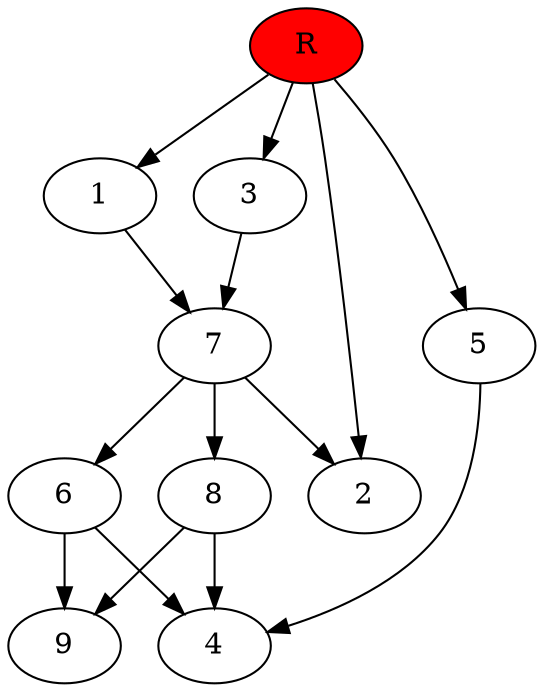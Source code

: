 digraph prb20930 {
	1
	2
	3
	4
	5
	6
	7
	8
	R [fillcolor="#ff0000" style=filled]
	1 -> 7
	3 -> 7
	5 -> 4
	6 -> 4
	6 -> 9
	7 -> 2
	7 -> 6
	7 -> 8
	8 -> 4
	8 -> 9
	R -> 1
	R -> 2
	R -> 3
	R -> 5
}

